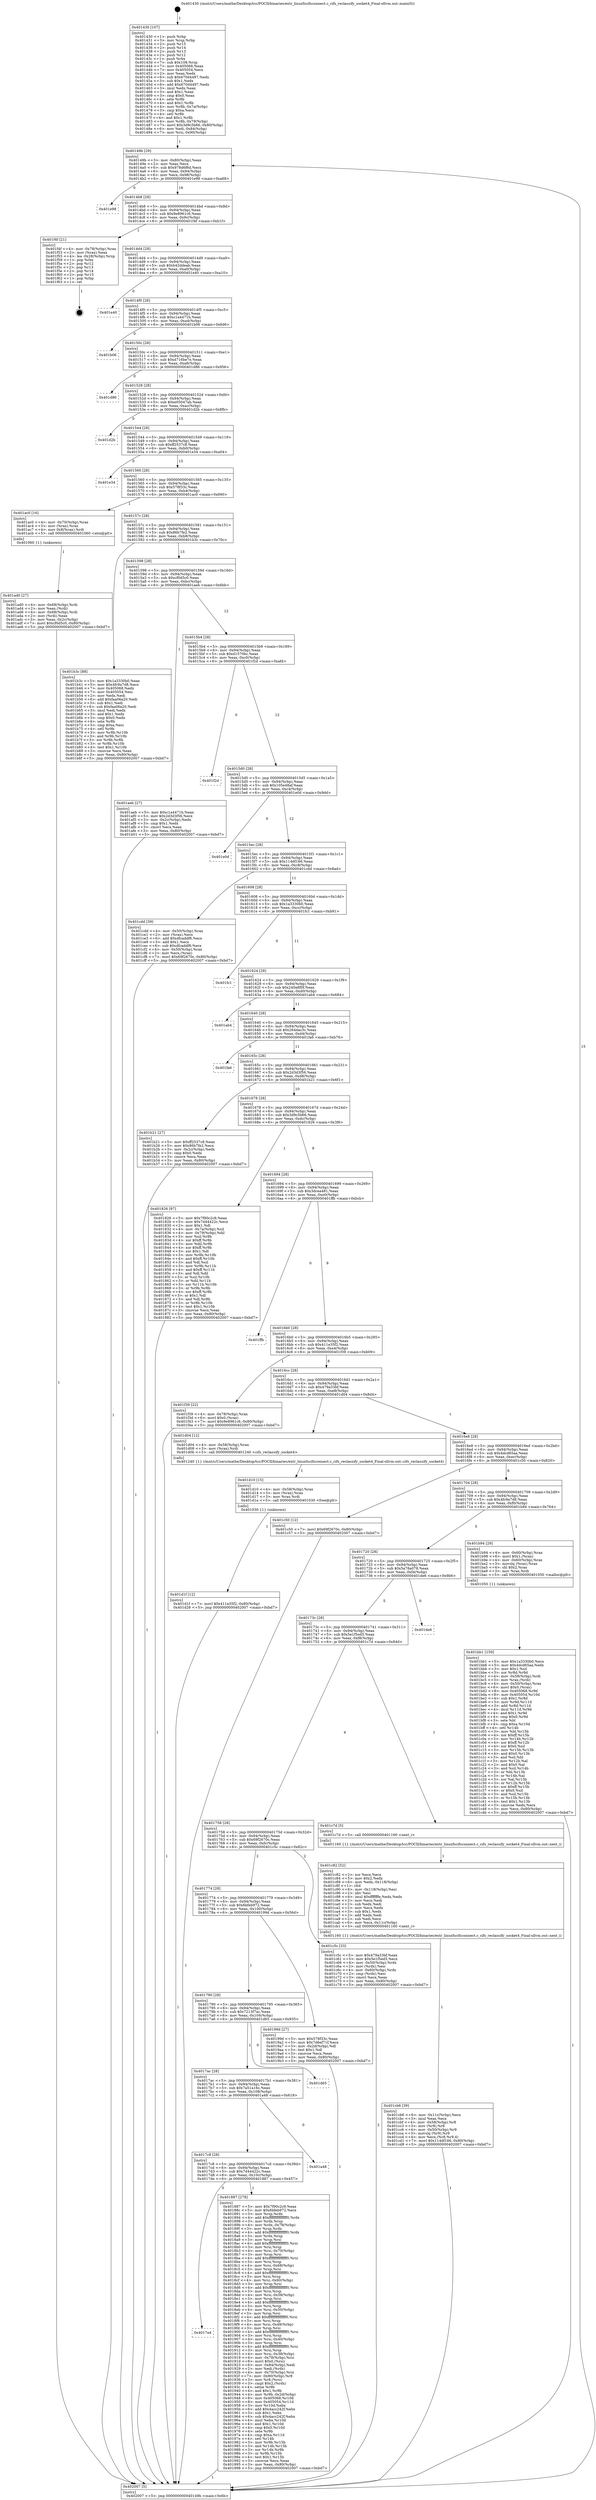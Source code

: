 digraph "0x401430" {
  label = "0x401430 (/mnt/c/Users/mathe/Desktop/tcc/POCII/binaries/extr_linuxfscifsconnect.c_cifs_reclassify_socket4_Final-ollvm.out::main(0))"
  labelloc = "t"
  node[shape=record]

  Entry [label="",width=0.3,height=0.3,shape=circle,fillcolor=black,style=filled]
  "0x40149b" [label="{
     0x40149b [29]\l
     | [instrs]\l
     &nbsp;&nbsp;0x40149b \<+3\>: mov -0x80(%rbp),%eax\l
     &nbsp;&nbsp;0x40149e \<+2\>: mov %eax,%ecx\l
     &nbsp;&nbsp;0x4014a0 \<+6\>: sub $0x978d6f6d,%ecx\l
     &nbsp;&nbsp;0x4014a6 \<+6\>: mov %eax,-0x94(%rbp)\l
     &nbsp;&nbsp;0x4014ac \<+6\>: mov %ecx,-0x98(%rbp)\l
     &nbsp;&nbsp;0x4014b2 \<+6\>: je 0000000000401e98 \<main+0xa68\>\l
  }"]
  "0x401e98" [label="{
     0x401e98\l
  }", style=dashed]
  "0x4014b8" [label="{
     0x4014b8 [28]\l
     | [instrs]\l
     &nbsp;&nbsp;0x4014b8 \<+5\>: jmp 00000000004014bd \<main+0x8d\>\l
     &nbsp;&nbsp;0x4014bd \<+6\>: mov -0x94(%rbp),%eax\l
     &nbsp;&nbsp;0x4014c3 \<+5\>: sub $0x9e8961c6,%eax\l
     &nbsp;&nbsp;0x4014c8 \<+6\>: mov %eax,-0x9c(%rbp)\l
     &nbsp;&nbsp;0x4014ce \<+6\>: je 0000000000401f4f \<main+0xb1f\>\l
  }"]
  Exit [label="",width=0.3,height=0.3,shape=circle,fillcolor=black,style=filled,peripheries=2]
  "0x401f4f" [label="{
     0x401f4f [21]\l
     | [instrs]\l
     &nbsp;&nbsp;0x401f4f \<+4\>: mov -0x78(%rbp),%rax\l
     &nbsp;&nbsp;0x401f53 \<+2\>: mov (%rax),%eax\l
     &nbsp;&nbsp;0x401f55 \<+4\>: lea -0x28(%rbp),%rsp\l
     &nbsp;&nbsp;0x401f59 \<+1\>: pop %rbx\l
     &nbsp;&nbsp;0x401f5a \<+2\>: pop %r12\l
     &nbsp;&nbsp;0x401f5c \<+2\>: pop %r13\l
     &nbsp;&nbsp;0x401f5e \<+2\>: pop %r14\l
     &nbsp;&nbsp;0x401f60 \<+2\>: pop %r15\l
     &nbsp;&nbsp;0x401f62 \<+1\>: pop %rbp\l
     &nbsp;&nbsp;0x401f63 \<+1\>: ret\l
  }"]
  "0x4014d4" [label="{
     0x4014d4 [28]\l
     | [instrs]\l
     &nbsp;&nbsp;0x4014d4 \<+5\>: jmp 00000000004014d9 \<main+0xa9\>\l
     &nbsp;&nbsp;0x4014d9 \<+6\>: mov -0x94(%rbp),%eax\l
     &nbsp;&nbsp;0x4014df \<+5\>: sub $0xb42ddeab,%eax\l
     &nbsp;&nbsp;0x4014e4 \<+6\>: mov %eax,-0xa0(%rbp)\l
     &nbsp;&nbsp;0x4014ea \<+6\>: je 0000000000401e40 \<main+0xa10\>\l
  }"]
  "0x401d1f" [label="{
     0x401d1f [12]\l
     | [instrs]\l
     &nbsp;&nbsp;0x401d1f \<+7\>: movl $0x411e35f2,-0x80(%rbp)\l
     &nbsp;&nbsp;0x401d26 \<+5\>: jmp 0000000000402007 \<main+0xbd7\>\l
  }"]
  "0x401e40" [label="{
     0x401e40\l
  }", style=dashed]
  "0x4014f0" [label="{
     0x4014f0 [28]\l
     | [instrs]\l
     &nbsp;&nbsp;0x4014f0 \<+5\>: jmp 00000000004014f5 \<main+0xc5\>\l
     &nbsp;&nbsp;0x4014f5 \<+6\>: mov -0x94(%rbp),%eax\l
     &nbsp;&nbsp;0x4014fb \<+5\>: sub $0xc1a4471b,%eax\l
     &nbsp;&nbsp;0x401500 \<+6\>: mov %eax,-0xa4(%rbp)\l
     &nbsp;&nbsp;0x401506 \<+6\>: je 0000000000401b06 \<main+0x6d6\>\l
  }"]
  "0x401d10" [label="{
     0x401d10 [15]\l
     | [instrs]\l
     &nbsp;&nbsp;0x401d10 \<+4\>: mov -0x58(%rbp),%rax\l
     &nbsp;&nbsp;0x401d14 \<+3\>: mov (%rax),%rax\l
     &nbsp;&nbsp;0x401d17 \<+3\>: mov %rax,%rdi\l
     &nbsp;&nbsp;0x401d1a \<+5\>: call 0000000000401030 \<free@plt\>\l
     | [calls]\l
     &nbsp;&nbsp;0x401030 \{1\} (unknown)\l
  }"]
  "0x401b06" [label="{
     0x401b06\l
  }", style=dashed]
  "0x40150c" [label="{
     0x40150c [28]\l
     | [instrs]\l
     &nbsp;&nbsp;0x40150c \<+5\>: jmp 0000000000401511 \<main+0xe1\>\l
     &nbsp;&nbsp;0x401511 \<+6\>: mov -0x94(%rbp),%eax\l
     &nbsp;&nbsp;0x401517 \<+5\>: sub $0xd716be7e,%eax\l
     &nbsp;&nbsp;0x40151c \<+6\>: mov %eax,-0xa8(%rbp)\l
     &nbsp;&nbsp;0x401522 \<+6\>: je 0000000000401d86 \<main+0x956\>\l
  }"]
  "0x401cb6" [label="{
     0x401cb6 [39]\l
     | [instrs]\l
     &nbsp;&nbsp;0x401cb6 \<+6\>: mov -0x11c(%rbp),%ecx\l
     &nbsp;&nbsp;0x401cbc \<+3\>: imul %eax,%ecx\l
     &nbsp;&nbsp;0x401cbf \<+4\>: mov -0x58(%rbp),%r8\l
     &nbsp;&nbsp;0x401cc3 \<+3\>: mov (%r8),%r8\l
     &nbsp;&nbsp;0x401cc6 \<+4\>: mov -0x50(%rbp),%r9\l
     &nbsp;&nbsp;0x401cca \<+3\>: movslq (%r9),%r9\l
     &nbsp;&nbsp;0x401ccd \<+4\>: mov %ecx,(%r8,%r9,4)\l
     &nbsp;&nbsp;0x401cd1 \<+7\>: movl $0x114df166,-0x80(%rbp)\l
     &nbsp;&nbsp;0x401cd8 \<+5\>: jmp 0000000000402007 \<main+0xbd7\>\l
  }"]
  "0x401d86" [label="{
     0x401d86\l
  }", style=dashed]
  "0x401528" [label="{
     0x401528 [28]\l
     | [instrs]\l
     &nbsp;&nbsp;0x401528 \<+5\>: jmp 000000000040152d \<main+0xfd\>\l
     &nbsp;&nbsp;0x40152d \<+6\>: mov -0x94(%rbp),%eax\l
     &nbsp;&nbsp;0x401533 \<+5\>: sub $0xe05047ab,%eax\l
     &nbsp;&nbsp;0x401538 \<+6\>: mov %eax,-0xac(%rbp)\l
     &nbsp;&nbsp;0x40153e \<+6\>: je 0000000000401d2b \<main+0x8fb\>\l
  }"]
  "0x401c82" [label="{
     0x401c82 [52]\l
     | [instrs]\l
     &nbsp;&nbsp;0x401c82 \<+2\>: xor %ecx,%ecx\l
     &nbsp;&nbsp;0x401c84 \<+5\>: mov $0x2,%edx\l
     &nbsp;&nbsp;0x401c89 \<+6\>: mov %edx,-0x118(%rbp)\l
     &nbsp;&nbsp;0x401c8f \<+1\>: cltd\l
     &nbsp;&nbsp;0x401c90 \<+6\>: mov -0x118(%rbp),%esi\l
     &nbsp;&nbsp;0x401c96 \<+2\>: idiv %esi\l
     &nbsp;&nbsp;0x401c98 \<+6\>: imul $0xfffffffe,%edx,%edx\l
     &nbsp;&nbsp;0x401c9e \<+2\>: mov %ecx,%edi\l
     &nbsp;&nbsp;0x401ca0 \<+2\>: sub %edx,%edi\l
     &nbsp;&nbsp;0x401ca2 \<+2\>: mov %ecx,%edx\l
     &nbsp;&nbsp;0x401ca4 \<+3\>: sub $0x1,%edx\l
     &nbsp;&nbsp;0x401ca7 \<+2\>: add %edx,%edi\l
     &nbsp;&nbsp;0x401ca9 \<+2\>: sub %edi,%ecx\l
     &nbsp;&nbsp;0x401cab \<+6\>: mov %ecx,-0x11c(%rbp)\l
     &nbsp;&nbsp;0x401cb1 \<+5\>: call 0000000000401160 \<next_i\>\l
     | [calls]\l
     &nbsp;&nbsp;0x401160 \{1\} (/mnt/c/Users/mathe/Desktop/tcc/POCII/binaries/extr_linuxfscifsconnect.c_cifs_reclassify_socket4_Final-ollvm.out::next_i)\l
  }"]
  "0x401d2b" [label="{
     0x401d2b\l
  }", style=dashed]
  "0x401544" [label="{
     0x401544 [28]\l
     | [instrs]\l
     &nbsp;&nbsp;0x401544 \<+5\>: jmp 0000000000401549 \<main+0x119\>\l
     &nbsp;&nbsp;0x401549 \<+6\>: mov -0x94(%rbp),%eax\l
     &nbsp;&nbsp;0x40154f \<+5\>: sub $0xff2537c8,%eax\l
     &nbsp;&nbsp;0x401554 \<+6\>: mov %eax,-0xb0(%rbp)\l
     &nbsp;&nbsp;0x40155a \<+6\>: je 0000000000401e34 \<main+0xa04\>\l
  }"]
  "0x401bb1" [label="{
     0x401bb1 [159]\l
     | [instrs]\l
     &nbsp;&nbsp;0x401bb1 \<+5\>: mov $0x1a3330b0,%ecx\l
     &nbsp;&nbsp;0x401bb6 \<+5\>: mov $0x4dcd65aa,%edx\l
     &nbsp;&nbsp;0x401bbb \<+3\>: mov $0x1,%sil\l
     &nbsp;&nbsp;0x401bbe \<+3\>: xor %r8d,%r8d\l
     &nbsp;&nbsp;0x401bc1 \<+4\>: mov -0x58(%rbp),%rdi\l
     &nbsp;&nbsp;0x401bc5 \<+3\>: mov %rax,(%rdi)\l
     &nbsp;&nbsp;0x401bc8 \<+4\>: mov -0x50(%rbp),%rax\l
     &nbsp;&nbsp;0x401bcc \<+6\>: movl $0x0,(%rax)\l
     &nbsp;&nbsp;0x401bd2 \<+8\>: mov 0x405068,%r9d\l
     &nbsp;&nbsp;0x401bda \<+8\>: mov 0x405054,%r10d\l
     &nbsp;&nbsp;0x401be2 \<+4\>: sub $0x1,%r8d\l
     &nbsp;&nbsp;0x401be6 \<+3\>: mov %r9d,%r11d\l
     &nbsp;&nbsp;0x401be9 \<+3\>: add %r8d,%r11d\l
     &nbsp;&nbsp;0x401bec \<+4\>: imul %r11d,%r9d\l
     &nbsp;&nbsp;0x401bf0 \<+4\>: and $0x1,%r9d\l
     &nbsp;&nbsp;0x401bf4 \<+4\>: cmp $0x0,%r9d\l
     &nbsp;&nbsp;0x401bf8 \<+3\>: sete %bl\l
     &nbsp;&nbsp;0x401bfb \<+4\>: cmp $0xa,%r10d\l
     &nbsp;&nbsp;0x401bff \<+4\>: setl %r14b\l
     &nbsp;&nbsp;0x401c03 \<+3\>: mov %bl,%r15b\l
     &nbsp;&nbsp;0x401c06 \<+4\>: xor $0xff,%r15b\l
     &nbsp;&nbsp;0x401c0a \<+3\>: mov %r14b,%r12b\l
     &nbsp;&nbsp;0x401c0d \<+4\>: xor $0xff,%r12b\l
     &nbsp;&nbsp;0x401c11 \<+4\>: xor $0x0,%sil\l
     &nbsp;&nbsp;0x401c15 \<+3\>: mov %r15b,%r13b\l
     &nbsp;&nbsp;0x401c18 \<+4\>: and $0x0,%r13b\l
     &nbsp;&nbsp;0x401c1c \<+3\>: and %sil,%bl\l
     &nbsp;&nbsp;0x401c1f \<+3\>: mov %r12b,%al\l
     &nbsp;&nbsp;0x401c22 \<+2\>: and $0x0,%al\l
     &nbsp;&nbsp;0x401c24 \<+3\>: and %sil,%r14b\l
     &nbsp;&nbsp;0x401c27 \<+3\>: or %bl,%r13b\l
     &nbsp;&nbsp;0x401c2a \<+3\>: or %r14b,%al\l
     &nbsp;&nbsp;0x401c2d \<+3\>: xor %al,%r13b\l
     &nbsp;&nbsp;0x401c30 \<+3\>: or %r12b,%r15b\l
     &nbsp;&nbsp;0x401c33 \<+4\>: xor $0xff,%r15b\l
     &nbsp;&nbsp;0x401c37 \<+4\>: or $0x0,%sil\l
     &nbsp;&nbsp;0x401c3b \<+3\>: and %sil,%r15b\l
     &nbsp;&nbsp;0x401c3e \<+3\>: or %r15b,%r13b\l
     &nbsp;&nbsp;0x401c41 \<+4\>: test $0x1,%r13b\l
     &nbsp;&nbsp;0x401c45 \<+3\>: cmovne %edx,%ecx\l
     &nbsp;&nbsp;0x401c48 \<+3\>: mov %ecx,-0x80(%rbp)\l
     &nbsp;&nbsp;0x401c4b \<+5\>: jmp 0000000000402007 \<main+0xbd7\>\l
  }"]
  "0x401e34" [label="{
     0x401e34\l
  }", style=dashed]
  "0x401560" [label="{
     0x401560 [28]\l
     | [instrs]\l
     &nbsp;&nbsp;0x401560 \<+5\>: jmp 0000000000401565 \<main+0x135\>\l
     &nbsp;&nbsp;0x401565 \<+6\>: mov -0x94(%rbp),%eax\l
     &nbsp;&nbsp;0x40156b \<+5\>: sub $0x578f33c,%eax\l
     &nbsp;&nbsp;0x401570 \<+6\>: mov %eax,-0xb4(%rbp)\l
     &nbsp;&nbsp;0x401576 \<+6\>: je 0000000000401ac0 \<main+0x690\>\l
  }"]
  "0x401ad0" [label="{
     0x401ad0 [27]\l
     | [instrs]\l
     &nbsp;&nbsp;0x401ad0 \<+4\>: mov -0x68(%rbp),%rdi\l
     &nbsp;&nbsp;0x401ad4 \<+2\>: mov %eax,(%rdi)\l
     &nbsp;&nbsp;0x401ad6 \<+4\>: mov -0x68(%rbp),%rdi\l
     &nbsp;&nbsp;0x401ada \<+2\>: mov (%rdi),%eax\l
     &nbsp;&nbsp;0x401adc \<+3\>: mov %eax,-0x2c(%rbp)\l
     &nbsp;&nbsp;0x401adf \<+7\>: movl $0xcf0d5c0,-0x80(%rbp)\l
     &nbsp;&nbsp;0x401ae6 \<+5\>: jmp 0000000000402007 \<main+0xbd7\>\l
  }"]
  "0x401ac0" [label="{
     0x401ac0 [16]\l
     | [instrs]\l
     &nbsp;&nbsp;0x401ac0 \<+4\>: mov -0x70(%rbp),%rax\l
     &nbsp;&nbsp;0x401ac4 \<+3\>: mov (%rax),%rax\l
     &nbsp;&nbsp;0x401ac7 \<+4\>: mov 0x8(%rax),%rdi\l
     &nbsp;&nbsp;0x401acb \<+5\>: call 0000000000401060 \<atoi@plt\>\l
     | [calls]\l
     &nbsp;&nbsp;0x401060 \{1\} (unknown)\l
  }"]
  "0x40157c" [label="{
     0x40157c [28]\l
     | [instrs]\l
     &nbsp;&nbsp;0x40157c \<+5\>: jmp 0000000000401581 \<main+0x151\>\l
     &nbsp;&nbsp;0x401581 \<+6\>: mov -0x94(%rbp),%eax\l
     &nbsp;&nbsp;0x401587 \<+5\>: sub $0x86b7fe2,%eax\l
     &nbsp;&nbsp;0x40158c \<+6\>: mov %eax,-0xb8(%rbp)\l
     &nbsp;&nbsp;0x401592 \<+6\>: je 0000000000401b3c \<main+0x70c\>\l
  }"]
  "0x4017e4" [label="{
     0x4017e4\l
  }", style=dashed]
  "0x401b3c" [label="{
     0x401b3c [88]\l
     | [instrs]\l
     &nbsp;&nbsp;0x401b3c \<+5\>: mov $0x1a3330b0,%eax\l
     &nbsp;&nbsp;0x401b41 \<+5\>: mov $0x4fc9a7d8,%ecx\l
     &nbsp;&nbsp;0x401b46 \<+7\>: mov 0x405068,%edx\l
     &nbsp;&nbsp;0x401b4d \<+7\>: mov 0x405054,%esi\l
     &nbsp;&nbsp;0x401b54 \<+2\>: mov %edx,%edi\l
     &nbsp;&nbsp;0x401b56 \<+6\>: add $0xfaa06a20,%edi\l
     &nbsp;&nbsp;0x401b5c \<+3\>: sub $0x1,%edi\l
     &nbsp;&nbsp;0x401b5f \<+6\>: sub $0xfaa06a20,%edi\l
     &nbsp;&nbsp;0x401b65 \<+3\>: imul %edi,%edx\l
     &nbsp;&nbsp;0x401b68 \<+3\>: and $0x1,%edx\l
     &nbsp;&nbsp;0x401b6b \<+3\>: cmp $0x0,%edx\l
     &nbsp;&nbsp;0x401b6e \<+4\>: sete %r8b\l
     &nbsp;&nbsp;0x401b72 \<+3\>: cmp $0xa,%esi\l
     &nbsp;&nbsp;0x401b75 \<+4\>: setl %r9b\l
     &nbsp;&nbsp;0x401b79 \<+3\>: mov %r8b,%r10b\l
     &nbsp;&nbsp;0x401b7c \<+3\>: and %r9b,%r10b\l
     &nbsp;&nbsp;0x401b7f \<+3\>: xor %r9b,%r8b\l
     &nbsp;&nbsp;0x401b82 \<+3\>: or %r8b,%r10b\l
     &nbsp;&nbsp;0x401b85 \<+4\>: test $0x1,%r10b\l
     &nbsp;&nbsp;0x401b89 \<+3\>: cmovne %ecx,%eax\l
     &nbsp;&nbsp;0x401b8c \<+3\>: mov %eax,-0x80(%rbp)\l
     &nbsp;&nbsp;0x401b8f \<+5\>: jmp 0000000000402007 \<main+0xbd7\>\l
  }"]
  "0x401598" [label="{
     0x401598 [28]\l
     | [instrs]\l
     &nbsp;&nbsp;0x401598 \<+5\>: jmp 000000000040159d \<main+0x16d\>\l
     &nbsp;&nbsp;0x40159d \<+6\>: mov -0x94(%rbp),%eax\l
     &nbsp;&nbsp;0x4015a3 \<+5\>: sub $0xcf0d5c0,%eax\l
     &nbsp;&nbsp;0x4015a8 \<+6\>: mov %eax,-0xbc(%rbp)\l
     &nbsp;&nbsp;0x4015ae \<+6\>: je 0000000000401aeb \<main+0x6bb\>\l
  }"]
  "0x401887" [label="{
     0x401887 [278]\l
     | [instrs]\l
     &nbsp;&nbsp;0x401887 \<+5\>: mov $0x7f90c2c9,%eax\l
     &nbsp;&nbsp;0x40188c \<+5\>: mov $0x6bfeb972,%ecx\l
     &nbsp;&nbsp;0x401891 \<+3\>: mov %rsp,%rdx\l
     &nbsp;&nbsp;0x401894 \<+4\>: add $0xfffffffffffffff0,%rdx\l
     &nbsp;&nbsp;0x401898 \<+3\>: mov %rdx,%rsp\l
     &nbsp;&nbsp;0x40189b \<+4\>: mov %rdx,-0x78(%rbp)\l
     &nbsp;&nbsp;0x40189f \<+3\>: mov %rsp,%rdx\l
     &nbsp;&nbsp;0x4018a2 \<+4\>: add $0xfffffffffffffff0,%rdx\l
     &nbsp;&nbsp;0x4018a6 \<+3\>: mov %rdx,%rsp\l
     &nbsp;&nbsp;0x4018a9 \<+3\>: mov %rsp,%rsi\l
     &nbsp;&nbsp;0x4018ac \<+4\>: add $0xfffffffffffffff0,%rsi\l
     &nbsp;&nbsp;0x4018b0 \<+3\>: mov %rsi,%rsp\l
     &nbsp;&nbsp;0x4018b3 \<+4\>: mov %rsi,-0x70(%rbp)\l
     &nbsp;&nbsp;0x4018b7 \<+3\>: mov %rsp,%rsi\l
     &nbsp;&nbsp;0x4018ba \<+4\>: add $0xfffffffffffffff0,%rsi\l
     &nbsp;&nbsp;0x4018be \<+3\>: mov %rsi,%rsp\l
     &nbsp;&nbsp;0x4018c1 \<+4\>: mov %rsi,-0x68(%rbp)\l
     &nbsp;&nbsp;0x4018c5 \<+3\>: mov %rsp,%rsi\l
     &nbsp;&nbsp;0x4018c8 \<+4\>: add $0xfffffffffffffff0,%rsi\l
     &nbsp;&nbsp;0x4018cc \<+3\>: mov %rsi,%rsp\l
     &nbsp;&nbsp;0x4018cf \<+4\>: mov %rsi,-0x60(%rbp)\l
     &nbsp;&nbsp;0x4018d3 \<+3\>: mov %rsp,%rsi\l
     &nbsp;&nbsp;0x4018d6 \<+4\>: add $0xfffffffffffffff0,%rsi\l
     &nbsp;&nbsp;0x4018da \<+3\>: mov %rsi,%rsp\l
     &nbsp;&nbsp;0x4018dd \<+4\>: mov %rsi,-0x58(%rbp)\l
     &nbsp;&nbsp;0x4018e1 \<+3\>: mov %rsp,%rsi\l
     &nbsp;&nbsp;0x4018e4 \<+4\>: add $0xfffffffffffffff0,%rsi\l
     &nbsp;&nbsp;0x4018e8 \<+3\>: mov %rsi,%rsp\l
     &nbsp;&nbsp;0x4018eb \<+4\>: mov %rsi,-0x50(%rbp)\l
     &nbsp;&nbsp;0x4018ef \<+3\>: mov %rsp,%rsi\l
     &nbsp;&nbsp;0x4018f2 \<+4\>: add $0xfffffffffffffff0,%rsi\l
     &nbsp;&nbsp;0x4018f6 \<+3\>: mov %rsi,%rsp\l
     &nbsp;&nbsp;0x4018f9 \<+4\>: mov %rsi,-0x48(%rbp)\l
     &nbsp;&nbsp;0x4018fd \<+3\>: mov %rsp,%rsi\l
     &nbsp;&nbsp;0x401900 \<+4\>: add $0xfffffffffffffff0,%rsi\l
     &nbsp;&nbsp;0x401904 \<+3\>: mov %rsi,%rsp\l
     &nbsp;&nbsp;0x401907 \<+4\>: mov %rsi,-0x40(%rbp)\l
     &nbsp;&nbsp;0x40190b \<+3\>: mov %rsp,%rsi\l
     &nbsp;&nbsp;0x40190e \<+4\>: add $0xfffffffffffffff0,%rsi\l
     &nbsp;&nbsp;0x401912 \<+3\>: mov %rsi,%rsp\l
     &nbsp;&nbsp;0x401915 \<+4\>: mov %rsi,-0x38(%rbp)\l
     &nbsp;&nbsp;0x401919 \<+4\>: mov -0x78(%rbp),%rsi\l
     &nbsp;&nbsp;0x40191d \<+6\>: movl $0x0,(%rsi)\l
     &nbsp;&nbsp;0x401923 \<+6\>: mov -0x84(%rbp),%edi\l
     &nbsp;&nbsp;0x401929 \<+2\>: mov %edi,(%rdx)\l
     &nbsp;&nbsp;0x40192b \<+4\>: mov -0x70(%rbp),%rsi\l
     &nbsp;&nbsp;0x40192f \<+7\>: mov -0x90(%rbp),%r8\l
     &nbsp;&nbsp;0x401936 \<+3\>: mov %r8,(%rsi)\l
     &nbsp;&nbsp;0x401939 \<+3\>: cmpl $0x2,(%rdx)\l
     &nbsp;&nbsp;0x40193c \<+4\>: setne %r9b\l
     &nbsp;&nbsp;0x401940 \<+4\>: and $0x1,%r9b\l
     &nbsp;&nbsp;0x401944 \<+4\>: mov %r9b,-0x2d(%rbp)\l
     &nbsp;&nbsp;0x401948 \<+8\>: mov 0x405068,%r10d\l
     &nbsp;&nbsp;0x401950 \<+8\>: mov 0x405054,%r11d\l
     &nbsp;&nbsp;0x401958 \<+3\>: mov %r10d,%ebx\l
     &nbsp;&nbsp;0x40195b \<+6\>: add $0x4acc242f,%ebx\l
     &nbsp;&nbsp;0x401961 \<+3\>: sub $0x1,%ebx\l
     &nbsp;&nbsp;0x401964 \<+6\>: sub $0x4acc242f,%ebx\l
     &nbsp;&nbsp;0x40196a \<+4\>: imul %ebx,%r10d\l
     &nbsp;&nbsp;0x40196e \<+4\>: and $0x1,%r10d\l
     &nbsp;&nbsp;0x401972 \<+4\>: cmp $0x0,%r10d\l
     &nbsp;&nbsp;0x401976 \<+4\>: sete %r9b\l
     &nbsp;&nbsp;0x40197a \<+4\>: cmp $0xa,%r11d\l
     &nbsp;&nbsp;0x40197e \<+4\>: setl %r14b\l
     &nbsp;&nbsp;0x401982 \<+3\>: mov %r9b,%r15b\l
     &nbsp;&nbsp;0x401985 \<+3\>: and %r14b,%r15b\l
     &nbsp;&nbsp;0x401988 \<+3\>: xor %r14b,%r9b\l
     &nbsp;&nbsp;0x40198b \<+3\>: or %r9b,%r15b\l
     &nbsp;&nbsp;0x40198e \<+4\>: test $0x1,%r15b\l
     &nbsp;&nbsp;0x401992 \<+3\>: cmovne %ecx,%eax\l
     &nbsp;&nbsp;0x401995 \<+3\>: mov %eax,-0x80(%rbp)\l
     &nbsp;&nbsp;0x401998 \<+5\>: jmp 0000000000402007 \<main+0xbd7\>\l
  }"]
  "0x401aeb" [label="{
     0x401aeb [27]\l
     | [instrs]\l
     &nbsp;&nbsp;0x401aeb \<+5\>: mov $0xc1a4471b,%eax\l
     &nbsp;&nbsp;0x401af0 \<+5\>: mov $0x2d3d3f56,%ecx\l
     &nbsp;&nbsp;0x401af5 \<+3\>: mov -0x2c(%rbp),%edx\l
     &nbsp;&nbsp;0x401af8 \<+3\>: cmp $0x1,%edx\l
     &nbsp;&nbsp;0x401afb \<+3\>: cmovl %ecx,%eax\l
     &nbsp;&nbsp;0x401afe \<+3\>: mov %eax,-0x80(%rbp)\l
     &nbsp;&nbsp;0x401b01 \<+5\>: jmp 0000000000402007 \<main+0xbd7\>\l
  }"]
  "0x4015b4" [label="{
     0x4015b4 [28]\l
     | [instrs]\l
     &nbsp;&nbsp;0x4015b4 \<+5\>: jmp 00000000004015b9 \<main+0x189\>\l
     &nbsp;&nbsp;0x4015b9 \<+6\>: mov -0x94(%rbp),%eax\l
     &nbsp;&nbsp;0x4015bf \<+5\>: sub $0xd1570bc,%eax\l
     &nbsp;&nbsp;0x4015c4 \<+6\>: mov %eax,-0xc0(%rbp)\l
     &nbsp;&nbsp;0x4015ca \<+6\>: je 0000000000401f2d \<main+0xafd\>\l
  }"]
  "0x4017c8" [label="{
     0x4017c8 [28]\l
     | [instrs]\l
     &nbsp;&nbsp;0x4017c8 \<+5\>: jmp 00000000004017cd \<main+0x39d\>\l
     &nbsp;&nbsp;0x4017cd \<+6\>: mov -0x94(%rbp),%eax\l
     &nbsp;&nbsp;0x4017d3 \<+5\>: sub $0x7d44422c,%eax\l
     &nbsp;&nbsp;0x4017d8 \<+6\>: mov %eax,-0x10c(%rbp)\l
     &nbsp;&nbsp;0x4017de \<+6\>: je 0000000000401887 \<main+0x457\>\l
  }"]
  "0x401f2d" [label="{
     0x401f2d\l
  }", style=dashed]
  "0x4015d0" [label="{
     0x4015d0 [28]\l
     | [instrs]\l
     &nbsp;&nbsp;0x4015d0 \<+5\>: jmp 00000000004015d5 \<main+0x1a5\>\l
     &nbsp;&nbsp;0x4015d5 \<+6\>: mov -0x94(%rbp),%eax\l
     &nbsp;&nbsp;0x4015db \<+5\>: sub $0x105e48af,%eax\l
     &nbsp;&nbsp;0x4015e0 \<+6\>: mov %eax,-0xc4(%rbp)\l
     &nbsp;&nbsp;0x4015e6 \<+6\>: je 0000000000401e0d \<main+0x9dd\>\l
  }"]
  "0x401a48" [label="{
     0x401a48\l
  }", style=dashed]
  "0x401e0d" [label="{
     0x401e0d\l
  }", style=dashed]
  "0x4015ec" [label="{
     0x4015ec [28]\l
     | [instrs]\l
     &nbsp;&nbsp;0x4015ec \<+5\>: jmp 00000000004015f1 \<main+0x1c1\>\l
     &nbsp;&nbsp;0x4015f1 \<+6\>: mov -0x94(%rbp),%eax\l
     &nbsp;&nbsp;0x4015f7 \<+5\>: sub $0x114df166,%eax\l
     &nbsp;&nbsp;0x4015fc \<+6\>: mov %eax,-0xc8(%rbp)\l
     &nbsp;&nbsp;0x401602 \<+6\>: je 0000000000401cdd \<main+0x8ad\>\l
  }"]
  "0x4017ac" [label="{
     0x4017ac [28]\l
     | [instrs]\l
     &nbsp;&nbsp;0x4017ac \<+5\>: jmp 00000000004017b1 \<main+0x381\>\l
     &nbsp;&nbsp;0x4017b1 \<+6\>: mov -0x94(%rbp),%eax\l
     &nbsp;&nbsp;0x4017b7 \<+5\>: sub $0x7a51a16c,%eax\l
     &nbsp;&nbsp;0x4017bc \<+6\>: mov %eax,-0x108(%rbp)\l
     &nbsp;&nbsp;0x4017c2 \<+6\>: je 0000000000401a48 \<main+0x618\>\l
  }"]
  "0x401cdd" [label="{
     0x401cdd [39]\l
     | [instrs]\l
     &nbsp;&nbsp;0x401cdd \<+4\>: mov -0x50(%rbp),%rax\l
     &nbsp;&nbsp;0x401ce1 \<+2\>: mov (%rax),%ecx\l
     &nbsp;&nbsp;0x401ce3 \<+6\>: add $0xdfcaddf6,%ecx\l
     &nbsp;&nbsp;0x401ce9 \<+3\>: add $0x1,%ecx\l
     &nbsp;&nbsp;0x401cec \<+6\>: sub $0xdfcaddf6,%ecx\l
     &nbsp;&nbsp;0x401cf2 \<+4\>: mov -0x50(%rbp),%rax\l
     &nbsp;&nbsp;0x401cf6 \<+2\>: mov %ecx,(%rax)\l
     &nbsp;&nbsp;0x401cf8 \<+7\>: movl $0x69f2670c,-0x80(%rbp)\l
     &nbsp;&nbsp;0x401cff \<+5\>: jmp 0000000000402007 \<main+0xbd7\>\l
  }"]
  "0x401608" [label="{
     0x401608 [28]\l
     | [instrs]\l
     &nbsp;&nbsp;0x401608 \<+5\>: jmp 000000000040160d \<main+0x1dd\>\l
     &nbsp;&nbsp;0x40160d \<+6\>: mov -0x94(%rbp),%eax\l
     &nbsp;&nbsp;0x401613 \<+5\>: sub $0x1a3330b0,%eax\l
     &nbsp;&nbsp;0x401618 \<+6\>: mov %eax,-0xcc(%rbp)\l
     &nbsp;&nbsp;0x40161e \<+6\>: je 0000000000401fc1 \<main+0xb91\>\l
  }"]
  "0x401d65" [label="{
     0x401d65\l
  }", style=dashed]
  "0x401fc1" [label="{
     0x401fc1\l
  }", style=dashed]
  "0x401624" [label="{
     0x401624 [28]\l
     | [instrs]\l
     &nbsp;&nbsp;0x401624 \<+5\>: jmp 0000000000401629 \<main+0x1f9\>\l
     &nbsp;&nbsp;0x401629 \<+6\>: mov -0x94(%rbp),%eax\l
     &nbsp;&nbsp;0x40162f \<+5\>: sub $0x240a8f0f,%eax\l
     &nbsp;&nbsp;0x401634 \<+6\>: mov %eax,-0xd0(%rbp)\l
     &nbsp;&nbsp;0x40163a \<+6\>: je 0000000000401ab4 \<main+0x684\>\l
  }"]
  "0x401790" [label="{
     0x401790 [28]\l
     | [instrs]\l
     &nbsp;&nbsp;0x401790 \<+5\>: jmp 0000000000401795 \<main+0x365\>\l
     &nbsp;&nbsp;0x401795 \<+6\>: mov -0x94(%rbp),%eax\l
     &nbsp;&nbsp;0x40179b \<+5\>: sub $0x7213f7ac,%eax\l
     &nbsp;&nbsp;0x4017a0 \<+6\>: mov %eax,-0x104(%rbp)\l
     &nbsp;&nbsp;0x4017a6 \<+6\>: je 0000000000401d65 \<main+0x935\>\l
  }"]
  "0x401ab4" [label="{
     0x401ab4\l
  }", style=dashed]
  "0x401640" [label="{
     0x401640 [28]\l
     | [instrs]\l
     &nbsp;&nbsp;0x401640 \<+5\>: jmp 0000000000401645 \<main+0x215\>\l
     &nbsp;&nbsp;0x401645 \<+6\>: mov -0x94(%rbp),%eax\l
     &nbsp;&nbsp;0x40164b \<+5\>: sub $0x264dac3c,%eax\l
     &nbsp;&nbsp;0x401650 \<+6\>: mov %eax,-0xd4(%rbp)\l
     &nbsp;&nbsp;0x401656 \<+6\>: je 0000000000401fa6 \<main+0xb76\>\l
  }"]
  "0x40199d" [label="{
     0x40199d [27]\l
     | [instrs]\l
     &nbsp;&nbsp;0x40199d \<+5\>: mov $0x578f33c,%eax\l
     &nbsp;&nbsp;0x4019a2 \<+5\>: mov $0x7d6ef71f,%ecx\l
     &nbsp;&nbsp;0x4019a7 \<+3\>: mov -0x2d(%rbp),%dl\l
     &nbsp;&nbsp;0x4019aa \<+3\>: test $0x1,%dl\l
     &nbsp;&nbsp;0x4019ad \<+3\>: cmovne %ecx,%eax\l
     &nbsp;&nbsp;0x4019b0 \<+3\>: mov %eax,-0x80(%rbp)\l
     &nbsp;&nbsp;0x4019b3 \<+5\>: jmp 0000000000402007 \<main+0xbd7\>\l
  }"]
  "0x401fa6" [label="{
     0x401fa6\l
  }", style=dashed]
  "0x40165c" [label="{
     0x40165c [28]\l
     | [instrs]\l
     &nbsp;&nbsp;0x40165c \<+5\>: jmp 0000000000401661 \<main+0x231\>\l
     &nbsp;&nbsp;0x401661 \<+6\>: mov -0x94(%rbp),%eax\l
     &nbsp;&nbsp;0x401667 \<+5\>: sub $0x2d3d3f56,%eax\l
     &nbsp;&nbsp;0x40166c \<+6\>: mov %eax,-0xd8(%rbp)\l
     &nbsp;&nbsp;0x401672 \<+6\>: je 0000000000401b21 \<main+0x6f1\>\l
  }"]
  "0x401774" [label="{
     0x401774 [28]\l
     | [instrs]\l
     &nbsp;&nbsp;0x401774 \<+5\>: jmp 0000000000401779 \<main+0x349\>\l
     &nbsp;&nbsp;0x401779 \<+6\>: mov -0x94(%rbp),%eax\l
     &nbsp;&nbsp;0x40177f \<+5\>: sub $0x6bfeb972,%eax\l
     &nbsp;&nbsp;0x401784 \<+6\>: mov %eax,-0x100(%rbp)\l
     &nbsp;&nbsp;0x40178a \<+6\>: je 000000000040199d \<main+0x56d\>\l
  }"]
  "0x401b21" [label="{
     0x401b21 [27]\l
     | [instrs]\l
     &nbsp;&nbsp;0x401b21 \<+5\>: mov $0xff2537c8,%eax\l
     &nbsp;&nbsp;0x401b26 \<+5\>: mov $0x86b7fe2,%ecx\l
     &nbsp;&nbsp;0x401b2b \<+3\>: mov -0x2c(%rbp),%edx\l
     &nbsp;&nbsp;0x401b2e \<+3\>: cmp $0x0,%edx\l
     &nbsp;&nbsp;0x401b31 \<+3\>: cmove %ecx,%eax\l
     &nbsp;&nbsp;0x401b34 \<+3\>: mov %eax,-0x80(%rbp)\l
     &nbsp;&nbsp;0x401b37 \<+5\>: jmp 0000000000402007 \<main+0xbd7\>\l
  }"]
  "0x401678" [label="{
     0x401678 [28]\l
     | [instrs]\l
     &nbsp;&nbsp;0x401678 \<+5\>: jmp 000000000040167d \<main+0x24d\>\l
     &nbsp;&nbsp;0x40167d \<+6\>: mov -0x94(%rbp),%eax\l
     &nbsp;&nbsp;0x401683 \<+5\>: sub $0x3d9c5b66,%eax\l
     &nbsp;&nbsp;0x401688 \<+6\>: mov %eax,-0xdc(%rbp)\l
     &nbsp;&nbsp;0x40168e \<+6\>: je 0000000000401826 \<main+0x3f6\>\l
  }"]
  "0x401c5c" [label="{
     0x401c5c [33]\l
     | [instrs]\l
     &nbsp;&nbsp;0x401c5c \<+5\>: mov $0x479a33bf,%eax\l
     &nbsp;&nbsp;0x401c61 \<+5\>: mov $0x5e1f5ed5,%ecx\l
     &nbsp;&nbsp;0x401c66 \<+4\>: mov -0x50(%rbp),%rdx\l
     &nbsp;&nbsp;0x401c6a \<+2\>: mov (%rdx),%esi\l
     &nbsp;&nbsp;0x401c6c \<+4\>: mov -0x60(%rbp),%rdx\l
     &nbsp;&nbsp;0x401c70 \<+2\>: cmp (%rdx),%esi\l
     &nbsp;&nbsp;0x401c72 \<+3\>: cmovl %ecx,%eax\l
     &nbsp;&nbsp;0x401c75 \<+3\>: mov %eax,-0x80(%rbp)\l
     &nbsp;&nbsp;0x401c78 \<+5\>: jmp 0000000000402007 \<main+0xbd7\>\l
  }"]
  "0x401826" [label="{
     0x401826 [97]\l
     | [instrs]\l
     &nbsp;&nbsp;0x401826 \<+5\>: mov $0x7f90c2c9,%eax\l
     &nbsp;&nbsp;0x40182b \<+5\>: mov $0x7d44422c,%ecx\l
     &nbsp;&nbsp;0x401830 \<+2\>: mov $0x1,%dl\l
     &nbsp;&nbsp;0x401832 \<+4\>: mov -0x7a(%rbp),%sil\l
     &nbsp;&nbsp;0x401836 \<+4\>: mov -0x79(%rbp),%dil\l
     &nbsp;&nbsp;0x40183a \<+3\>: mov %sil,%r8b\l
     &nbsp;&nbsp;0x40183d \<+4\>: xor $0xff,%r8b\l
     &nbsp;&nbsp;0x401841 \<+3\>: mov %dil,%r9b\l
     &nbsp;&nbsp;0x401844 \<+4\>: xor $0xff,%r9b\l
     &nbsp;&nbsp;0x401848 \<+3\>: xor $0x1,%dl\l
     &nbsp;&nbsp;0x40184b \<+3\>: mov %r8b,%r10b\l
     &nbsp;&nbsp;0x40184e \<+4\>: and $0xff,%r10b\l
     &nbsp;&nbsp;0x401852 \<+3\>: and %dl,%sil\l
     &nbsp;&nbsp;0x401855 \<+3\>: mov %r9b,%r11b\l
     &nbsp;&nbsp;0x401858 \<+4\>: and $0xff,%r11b\l
     &nbsp;&nbsp;0x40185c \<+3\>: and %dl,%dil\l
     &nbsp;&nbsp;0x40185f \<+3\>: or %sil,%r10b\l
     &nbsp;&nbsp;0x401862 \<+3\>: or %dil,%r11b\l
     &nbsp;&nbsp;0x401865 \<+3\>: xor %r11b,%r10b\l
     &nbsp;&nbsp;0x401868 \<+3\>: or %r9b,%r8b\l
     &nbsp;&nbsp;0x40186b \<+4\>: xor $0xff,%r8b\l
     &nbsp;&nbsp;0x40186f \<+3\>: or $0x1,%dl\l
     &nbsp;&nbsp;0x401872 \<+3\>: and %dl,%r8b\l
     &nbsp;&nbsp;0x401875 \<+3\>: or %r8b,%r10b\l
     &nbsp;&nbsp;0x401878 \<+4\>: test $0x1,%r10b\l
     &nbsp;&nbsp;0x40187c \<+3\>: cmovne %ecx,%eax\l
     &nbsp;&nbsp;0x40187f \<+3\>: mov %eax,-0x80(%rbp)\l
     &nbsp;&nbsp;0x401882 \<+5\>: jmp 0000000000402007 \<main+0xbd7\>\l
  }"]
  "0x401694" [label="{
     0x401694 [28]\l
     | [instrs]\l
     &nbsp;&nbsp;0x401694 \<+5\>: jmp 0000000000401699 \<main+0x269\>\l
     &nbsp;&nbsp;0x401699 \<+6\>: mov -0x94(%rbp),%eax\l
     &nbsp;&nbsp;0x40169f \<+5\>: sub $0x3dcea481,%eax\l
     &nbsp;&nbsp;0x4016a4 \<+6\>: mov %eax,-0xe0(%rbp)\l
     &nbsp;&nbsp;0x4016aa \<+6\>: je 0000000000401ffb \<main+0xbcb\>\l
  }"]
  "0x402007" [label="{
     0x402007 [5]\l
     | [instrs]\l
     &nbsp;&nbsp;0x402007 \<+5\>: jmp 000000000040149b \<main+0x6b\>\l
  }"]
  "0x401430" [label="{
     0x401430 [107]\l
     | [instrs]\l
     &nbsp;&nbsp;0x401430 \<+1\>: push %rbp\l
     &nbsp;&nbsp;0x401431 \<+3\>: mov %rsp,%rbp\l
     &nbsp;&nbsp;0x401434 \<+2\>: push %r15\l
     &nbsp;&nbsp;0x401436 \<+2\>: push %r14\l
     &nbsp;&nbsp;0x401438 \<+2\>: push %r13\l
     &nbsp;&nbsp;0x40143a \<+2\>: push %r12\l
     &nbsp;&nbsp;0x40143c \<+1\>: push %rbx\l
     &nbsp;&nbsp;0x40143d \<+7\>: sub $0x108,%rsp\l
     &nbsp;&nbsp;0x401444 \<+7\>: mov 0x405068,%eax\l
     &nbsp;&nbsp;0x40144b \<+7\>: mov 0x405054,%ecx\l
     &nbsp;&nbsp;0x401452 \<+2\>: mov %eax,%edx\l
     &nbsp;&nbsp;0x401454 \<+6\>: sub $0x670d4497,%edx\l
     &nbsp;&nbsp;0x40145a \<+3\>: sub $0x1,%edx\l
     &nbsp;&nbsp;0x40145d \<+6\>: add $0x670d4497,%edx\l
     &nbsp;&nbsp;0x401463 \<+3\>: imul %edx,%eax\l
     &nbsp;&nbsp;0x401466 \<+3\>: and $0x1,%eax\l
     &nbsp;&nbsp;0x401469 \<+3\>: cmp $0x0,%eax\l
     &nbsp;&nbsp;0x40146c \<+4\>: sete %r8b\l
     &nbsp;&nbsp;0x401470 \<+4\>: and $0x1,%r8b\l
     &nbsp;&nbsp;0x401474 \<+4\>: mov %r8b,-0x7a(%rbp)\l
     &nbsp;&nbsp;0x401478 \<+3\>: cmp $0xa,%ecx\l
     &nbsp;&nbsp;0x40147b \<+4\>: setl %r8b\l
     &nbsp;&nbsp;0x40147f \<+4\>: and $0x1,%r8b\l
     &nbsp;&nbsp;0x401483 \<+4\>: mov %r8b,-0x79(%rbp)\l
     &nbsp;&nbsp;0x401487 \<+7\>: movl $0x3d9c5b66,-0x80(%rbp)\l
     &nbsp;&nbsp;0x40148e \<+6\>: mov %edi,-0x84(%rbp)\l
     &nbsp;&nbsp;0x401494 \<+7\>: mov %rsi,-0x90(%rbp)\l
  }"]
  "0x401758" [label="{
     0x401758 [28]\l
     | [instrs]\l
     &nbsp;&nbsp;0x401758 \<+5\>: jmp 000000000040175d \<main+0x32d\>\l
     &nbsp;&nbsp;0x40175d \<+6\>: mov -0x94(%rbp),%eax\l
     &nbsp;&nbsp;0x401763 \<+5\>: sub $0x69f2670c,%eax\l
     &nbsp;&nbsp;0x401768 \<+6\>: mov %eax,-0xfc(%rbp)\l
     &nbsp;&nbsp;0x40176e \<+6\>: je 0000000000401c5c \<main+0x82c\>\l
  }"]
  "0x401ffb" [label="{
     0x401ffb\l
  }", style=dashed]
  "0x4016b0" [label="{
     0x4016b0 [28]\l
     | [instrs]\l
     &nbsp;&nbsp;0x4016b0 \<+5\>: jmp 00000000004016b5 \<main+0x285\>\l
     &nbsp;&nbsp;0x4016b5 \<+6\>: mov -0x94(%rbp),%eax\l
     &nbsp;&nbsp;0x4016bb \<+5\>: sub $0x411e35f2,%eax\l
     &nbsp;&nbsp;0x4016c0 \<+6\>: mov %eax,-0xe4(%rbp)\l
     &nbsp;&nbsp;0x4016c6 \<+6\>: je 0000000000401f39 \<main+0xb09\>\l
  }"]
  "0x401c7d" [label="{
     0x401c7d [5]\l
     | [instrs]\l
     &nbsp;&nbsp;0x401c7d \<+5\>: call 0000000000401160 \<next_i\>\l
     | [calls]\l
     &nbsp;&nbsp;0x401160 \{1\} (/mnt/c/Users/mathe/Desktop/tcc/POCII/binaries/extr_linuxfscifsconnect.c_cifs_reclassify_socket4_Final-ollvm.out::next_i)\l
  }"]
  "0x401f39" [label="{
     0x401f39 [22]\l
     | [instrs]\l
     &nbsp;&nbsp;0x401f39 \<+4\>: mov -0x78(%rbp),%rax\l
     &nbsp;&nbsp;0x401f3d \<+6\>: movl $0x0,(%rax)\l
     &nbsp;&nbsp;0x401f43 \<+7\>: movl $0x9e8961c6,-0x80(%rbp)\l
     &nbsp;&nbsp;0x401f4a \<+5\>: jmp 0000000000402007 \<main+0xbd7\>\l
  }"]
  "0x4016cc" [label="{
     0x4016cc [28]\l
     | [instrs]\l
     &nbsp;&nbsp;0x4016cc \<+5\>: jmp 00000000004016d1 \<main+0x2a1\>\l
     &nbsp;&nbsp;0x4016d1 \<+6\>: mov -0x94(%rbp),%eax\l
     &nbsp;&nbsp;0x4016d7 \<+5\>: sub $0x479a33bf,%eax\l
     &nbsp;&nbsp;0x4016dc \<+6\>: mov %eax,-0xe8(%rbp)\l
     &nbsp;&nbsp;0x4016e2 \<+6\>: je 0000000000401d04 \<main+0x8d4\>\l
  }"]
  "0x40173c" [label="{
     0x40173c [28]\l
     | [instrs]\l
     &nbsp;&nbsp;0x40173c \<+5\>: jmp 0000000000401741 \<main+0x311\>\l
     &nbsp;&nbsp;0x401741 \<+6\>: mov -0x94(%rbp),%eax\l
     &nbsp;&nbsp;0x401747 \<+5\>: sub $0x5e1f5ed5,%eax\l
     &nbsp;&nbsp;0x40174c \<+6\>: mov %eax,-0xf8(%rbp)\l
     &nbsp;&nbsp;0x401752 \<+6\>: je 0000000000401c7d \<main+0x84d\>\l
  }"]
  "0x401d04" [label="{
     0x401d04 [12]\l
     | [instrs]\l
     &nbsp;&nbsp;0x401d04 \<+4\>: mov -0x58(%rbp),%rax\l
     &nbsp;&nbsp;0x401d08 \<+3\>: mov (%rax),%rdi\l
     &nbsp;&nbsp;0x401d0b \<+5\>: call 0000000000401240 \<cifs_reclassify_socket4\>\l
     | [calls]\l
     &nbsp;&nbsp;0x401240 \{1\} (/mnt/c/Users/mathe/Desktop/tcc/POCII/binaries/extr_linuxfscifsconnect.c_cifs_reclassify_socket4_Final-ollvm.out::cifs_reclassify_socket4)\l
  }"]
  "0x4016e8" [label="{
     0x4016e8 [28]\l
     | [instrs]\l
     &nbsp;&nbsp;0x4016e8 \<+5\>: jmp 00000000004016ed \<main+0x2bd\>\l
     &nbsp;&nbsp;0x4016ed \<+6\>: mov -0x94(%rbp),%eax\l
     &nbsp;&nbsp;0x4016f3 \<+5\>: sub $0x4dcd65aa,%eax\l
     &nbsp;&nbsp;0x4016f8 \<+6\>: mov %eax,-0xec(%rbp)\l
     &nbsp;&nbsp;0x4016fe \<+6\>: je 0000000000401c50 \<main+0x820\>\l
  }"]
  "0x401de6" [label="{
     0x401de6\l
  }", style=dashed]
  "0x401c50" [label="{
     0x401c50 [12]\l
     | [instrs]\l
     &nbsp;&nbsp;0x401c50 \<+7\>: movl $0x69f2670c,-0x80(%rbp)\l
     &nbsp;&nbsp;0x401c57 \<+5\>: jmp 0000000000402007 \<main+0xbd7\>\l
  }"]
  "0x401704" [label="{
     0x401704 [28]\l
     | [instrs]\l
     &nbsp;&nbsp;0x401704 \<+5\>: jmp 0000000000401709 \<main+0x2d9\>\l
     &nbsp;&nbsp;0x401709 \<+6\>: mov -0x94(%rbp),%eax\l
     &nbsp;&nbsp;0x40170f \<+5\>: sub $0x4fc9a7d8,%eax\l
     &nbsp;&nbsp;0x401714 \<+6\>: mov %eax,-0xf0(%rbp)\l
     &nbsp;&nbsp;0x40171a \<+6\>: je 0000000000401b94 \<main+0x764\>\l
  }"]
  "0x401720" [label="{
     0x401720 [28]\l
     | [instrs]\l
     &nbsp;&nbsp;0x401720 \<+5\>: jmp 0000000000401725 \<main+0x2f5\>\l
     &nbsp;&nbsp;0x401725 \<+6\>: mov -0x94(%rbp),%eax\l
     &nbsp;&nbsp;0x40172b \<+5\>: sub $0x5a78a078,%eax\l
     &nbsp;&nbsp;0x401730 \<+6\>: mov %eax,-0xf4(%rbp)\l
     &nbsp;&nbsp;0x401736 \<+6\>: je 0000000000401de6 \<main+0x9b6\>\l
  }"]
  "0x401b94" [label="{
     0x401b94 [29]\l
     | [instrs]\l
     &nbsp;&nbsp;0x401b94 \<+4\>: mov -0x60(%rbp),%rax\l
     &nbsp;&nbsp;0x401b98 \<+6\>: movl $0x1,(%rax)\l
     &nbsp;&nbsp;0x401b9e \<+4\>: mov -0x60(%rbp),%rax\l
     &nbsp;&nbsp;0x401ba2 \<+3\>: movslq (%rax),%rax\l
     &nbsp;&nbsp;0x401ba5 \<+4\>: shl $0x2,%rax\l
     &nbsp;&nbsp;0x401ba9 \<+3\>: mov %rax,%rdi\l
     &nbsp;&nbsp;0x401bac \<+5\>: call 0000000000401050 \<malloc@plt\>\l
     | [calls]\l
     &nbsp;&nbsp;0x401050 \{1\} (unknown)\l
  }"]
  Entry -> "0x401430" [label=" 1"]
  "0x40149b" -> "0x401e98" [label=" 0"]
  "0x40149b" -> "0x4014b8" [label=" 16"]
  "0x401f4f" -> Exit [label=" 1"]
  "0x4014b8" -> "0x401f4f" [label=" 1"]
  "0x4014b8" -> "0x4014d4" [label=" 15"]
  "0x401f39" -> "0x402007" [label=" 1"]
  "0x4014d4" -> "0x401e40" [label=" 0"]
  "0x4014d4" -> "0x4014f0" [label=" 15"]
  "0x401d1f" -> "0x402007" [label=" 1"]
  "0x4014f0" -> "0x401b06" [label=" 0"]
  "0x4014f0" -> "0x40150c" [label=" 15"]
  "0x401d10" -> "0x401d1f" [label=" 1"]
  "0x40150c" -> "0x401d86" [label=" 0"]
  "0x40150c" -> "0x401528" [label=" 15"]
  "0x401d04" -> "0x401d10" [label=" 1"]
  "0x401528" -> "0x401d2b" [label=" 0"]
  "0x401528" -> "0x401544" [label=" 15"]
  "0x401cdd" -> "0x402007" [label=" 1"]
  "0x401544" -> "0x401e34" [label=" 0"]
  "0x401544" -> "0x401560" [label=" 15"]
  "0x401cb6" -> "0x402007" [label=" 1"]
  "0x401560" -> "0x401ac0" [label=" 1"]
  "0x401560" -> "0x40157c" [label=" 14"]
  "0x401c82" -> "0x401cb6" [label=" 1"]
  "0x40157c" -> "0x401b3c" [label=" 1"]
  "0x40157c" -> "0x401598" [label=" 13"]
  "0x401c5c" -> "0x402007" [label=" 2"]
  "0x401598" -> "0x401aeb" [label=" 1"]
  "0x401598" -> "0x4015b4" [label=" 12"]
  "0x401c50" -> "0x402007" [label=" 1"]
  "0x4015b4" -> "0x401f2d" [label=" 0"]
  "0x4015b4" -> "0x4015d0" [label=" 12"]
  "0x401b94" -> "0x401bb1" [label=" 1"]
  "0x4015d0" -> "0x401e0d" [label=" 0"]
  "0x4015d0" -> "0x4015ec" [label=" 12"]
  "0x401b3c" -> "0x402007" [label=" 1"]
  "0x4015ec" -> "0x401cdd" [label=" 1"]
  "0x4015ec" -> "0x401608" [label=" 11"]
  "0x401aeb" -> "0x402007" [label=" 1"]
  "0x401608" -> "0x401fc1" [label=" 0"]
  "0x401608" -> "0x401624" [label=" 11"]
  "0x401ad0" -> "0x402007" [label=" 1"]
  "0x401624" -> "0x401ab4" [label=" 0"]
  "0x401624" -> "0x401640" [label=" 11"]
  "0x40199d" -> "0x402007" [label=" 1"]
  "0x401640" -> "0x401fa6" [label=" 0"]
  "0x401640" -> "0x40165c" [label=" 11"]
  "0x401887" -> "0x402007" [label=" 1"]
  "0x40165c" -> "0x401b21" [label=" 1"]
  "0x40165c" -> "0x401678" [label=" 10"]
  "0x4017c8" -> "0x4017e4" [label=" 0"]
  "0x401678" -> "0x401826" [label=" 1"]
  "0x401678" -> "0x401694" [label=" 9"]
  "0x401826" -> "0x402007" [label=" 1"]
  "0x401430" -> "0x40149b" [label=" 1"]
  "0x402007" -> "0x40149b" [label=" 15"]
  "0x4017c8" -> "0x401887" [label=" 1"]
  "0x401694" -> "0x401ffb" [label=" 0"]
  "0x401694" -> "0x4016b0" [label=" 9"]
  "0x4017ac" -> "0x4017c8" [label=" 1"]
  "0x4016b0" -> "0x401f39" [label=" 1"]
  "0x4016b0" -> "0x4016cc" [label=" 8"]
  "0x4017ac" -> "0x401a48" [label=" 0"]
  "0x4016cc" -> "0x401d04" [label=" 1"]
  "0x4016cc" -> "0x4016e8" [label=" 7"]
  "0x401790" -> "0x4017ac" [label=" 1"]
  "0x4016e8" -> "0x401c50" [label=" 1"]
  "0x4016e8" -> "0x401704" [label=" 6"]
  "0x401790" -> "0x401d65" [label=" 0"]
  "0x401704" -> "0x401b94" [label=" 1"]
  "0x401704" -> "0x401720" [label=" 5"]
  "0x401ac0" -> "0x401ad0" [label=" 1"]
  "0x401720" -> "0x401de6" [label=" 0"]
  "0x401720" -> "0x40173c" [label=" 5"]
  "0x401b21" -> "0x402007" [label=" 1"]
  "0x40173c" -> "0x401c7d" [label=" 1"]
  "0x40173c" -> "0x401758" [label=" 4"]
  "0x401bb1" -> "0x402007" [label=" 1"]
  "0x401758" -> "0x401c5c" [label=" 2"]
  "0x401758" -> "0x401774" [label=" 2"]
  "0x401c7d" -> "0x401c82" [label=" 1"]
  "0x401774" -> "0x40199d" [label=" 1"]
  "0x401774" -> "0x401790" [label=" 1"]
}
